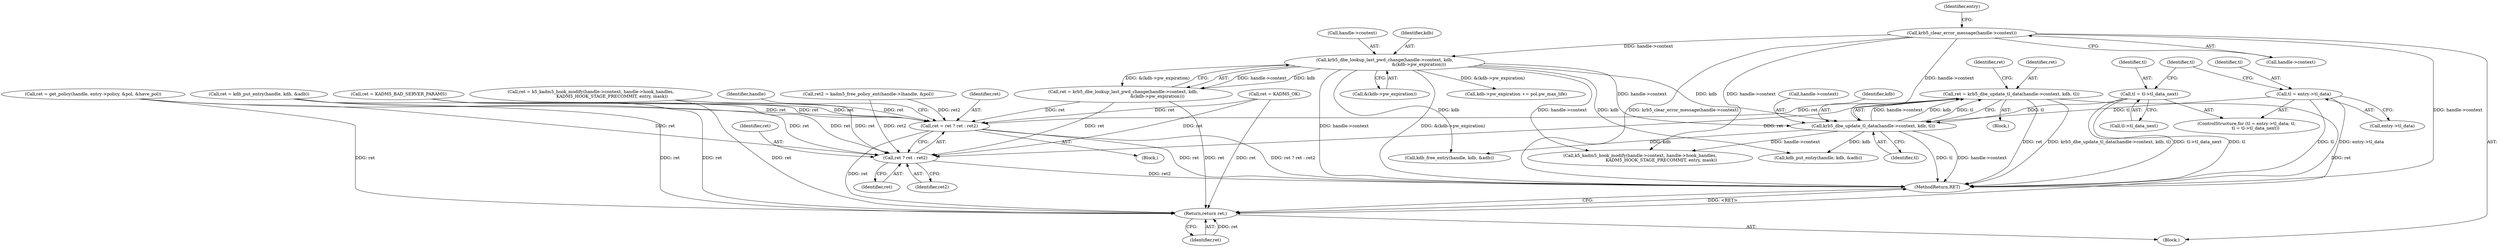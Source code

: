 digraph "0_krb5_b863de7fbf080b15e347a736fdda0a82d42f4f6b_0@API" {
"1000452" [label="(Call,ret = krb5_dbe_update_tl_data(handle->context, kdb, tl))"];
"1000454" [label="(Call,krb5_dbe_update_tl_data(handle->context, kdb, tl))"];
"1000295" [label="(Call,krb5_dbe_lookup_last_pwd_change(handle->context, kdb,\n                                                  &(kdb->pw_expiration)))"];
"1000128" [label="(Call,krb5_clear_error_message(handle->context))"];
"1000446" [label="(Call,tl = tl->tl_data_next)"];
"1000440" [label="(Call,tl = entry->tl_data)"];
"1000542" [label="(Call,ret = ret ? ret : ret2)"];
"1000553" [label="(Return,return ret;)"];
"1000544" [label="(Call,ret ? ret : ret2)"];
"1000439" [label="(ControlStructure,for (tl = entry->tl_data; tl;\n             tl = tl->tl_data_next))"];
"1000448" [label="(Call,tl->tl_data_next)"];
"1000546" [label="(Identifier,ret)"];
"1000442" [label="(Call,entry->tl_data)"];
"1000296" [label="(Call,handle->context)"];
"1000555" [label="(MethodReturn,RET)"];
"1000461" [label="(Identifier,ret)"];
"1000554" [label="(Identifier,ret)"];
"1000533" [label="(Block,)"];
"1000453" [label="(Identifier,ret)"];
"1000446" [label="(Call,tl = tl->tl_data_next)"];
"1000534" [label="(Call,ret2 = kadm5_free_policy_ent(handle->lhandle, &pol))"];
"1000490" [label="(Call,ret = k5_kadm5_hook_modify(handle->context, handle->hook_handles,\n                               KADM5_HOOK_STAGE_PRECOMMIT, entry, mask))"];
"1000300" [label="(Call,&(kdb->pw_expiration))"];
"1000553" [label="(Return,return ret;)"];
"1000293" [label="(Call,ret = krb5_dbe_lookup_last_pwd_change(handle->context, kdb,\n                                                  &(kdb->pw_expiration)))"];
"1000250" [label="(Call,ret = get_policy(handle, entry->policy, &pol, &have_pol))"];
"1000549" [label="(Identifier,handle)"];
"1000505" [label="(Call,ret = kdb_put_entry(handle, kdb, &adb))"];
"1000441" [label="(Identifier,tl)"];
"1000454" [label="(Call,krb5_dbe_update_tl_data(handle->context, kdb, tl))"];
"1000544" [label="(Call,ret ? ret : ret2)"];
"1000129" [label="(Call,handle->context)"];
"1000440" [label="(Call,tl = entry->tl_data)"];
"1000507" [label="(Call,kdb_put_entry(handle, kdb, &adb))"];
"1000295" [label="(Call,krb5_dbe_lookup_last_pwd_change(handle->context, kdb,\n                                                  &(kdb->pw_expiration)))"];
"1000110" [label="(Block,)"];
"1000459" [label="(Identifier,tl)"];
"1000299" [label="(Identifier,kdb)"];
"1000452" [label="(Call,ret = krb5_dbe_update_tl_data(handle->context, kdb, tl))"];
"1000548" [label="(Call,kdb_free_entry(handle, kdb, &adb))"];
"1000445" [label="(Identifier,tl)"];
"1000447" [label="(Identifier,tl)"];
"1000545" [label="(Identifier,ret)"];
"1000527" [label="(Call,ret = KADM5_OK)"];
"1000451" [label="(Block,)"];
"1000455" [label="(Call,handle->context)"];
"1000307" [label="(Call,kdb->pw_expiration += pol.pw_max_life)"];
"1000134" [label="(Identifier,entry)"];
"1000476" [label="(Call,ret = KADM5_BAD_SERVER_PARAMS)"];
"1000542" [label="(Call,ret = ret ? ret : ret2)"];
"1000458" [label="(Identifier,kdb)"];
"1000128" [label="(Call,krb5_clear_error_message(handle->context))"];
"1000543" [label="(Identifier,ret)"];
"1000492" [label="(Call,k5_kadm5_hook_modify(handle->context, handle->hook_handles,\n                               KADM5_HOOK_STAGE_PRECOMMIT, entry, mask))"];
"1000547" [label="(Identifier,ret2)"];
"1000452" -> "1000451"  [label="AST: "];
"1000452" -> "1000454"  [label="CFG: "];
"1000453" -> "1000452"  [label="AST: "];
"1000454" -> "1000452"  [label="AST: "];
"1000461" -> "1000452"  [label="CFG: "];
"1000452" -> "1000555"  [label="DDG: ret"];
"1000452" -> "1000555"  [label="DDG: krb5_dbe_update_tl_data(handle->context, kdb, tl)"];
"1000454" -> "1000452"  [label="DDG: handle->context"];
"1000454" -> "1000452"  [label="DDG: kdb"];
"1000454" -> "1000452"  [label="DDG: tl"];
"1000452" -> "1000542"  [label="DDG: ret"];
"1000452" -> "1000544"  [label="DDG: ret"];
"1000452" -> "1000553"  [label="DDG: ret"];
"1000454" -> "1000459"  [label="CFG: "];
"1000455" -> "1000454"  [label="AST: "];
"1000458" -> "1000454"  [label="AST: "];
"1000459" -> "1000454"  [label="AST: "];
"1000454" -> "1000555"  [label="DDG: handle->context"];
"1000454" -> "1000555"  [label="DDG: tl"];
"1000295" -> "1000454"  [label="DDG: handle->context"];
"1000295" -> "1000454"  [label="DDG: kdb"];
"1000128" -> "1000454"  [label="DDG: handle->context"];
"1000446" -> "1000454"  [label="DDG: tl"];
"1000440" -> "1000454"  [label="DDG: tl"];
"1000454" -> "1000492"  [label="DDG: handle->context"];
"1000454" -> "1000507"  [label="DDG: kdb"];
"1000454" -> "1000548"  [label="DDG: kdb"];
"1000295" -> "1000293"  [label="AST: "];
"1000295" -> "1000300"  [label="CFG: "];
"1000296" -> "1000295"  [label="AST: "];
"1000299" -> "1000295"  [label="AST: "];
"1000300" -> "1000295"  [label="AST: "];
"1000293" -> "1000295"  [label="CFG: "];
"1000295" -> "1000555"  [label="DDG: handle->context"];
"1000295" -> "1000555"  [label="DDG: &(kdb->pw_expiration)"];
"1000295" -> "1000293"  [label="DDG: handle->context"];
"1000295" -> "1000293"  [label="DDG: kdb"];
"1000295" -> "1000293"  [label="DDG: &(kdb->pw_expiration)"];
"1000128" -> "1000295"  [label="DDG: handle->context"];
"1000295" -> "1000307"  [label="DDG: &(kdb->pw_expiration)"];
"1000295" -> "1000492"  [label="DDG: handle->context"];
"1000295" -> "1000507"  [label="DDG: kdb"];
"1000295" -> "1000548"  [label="DDG: kdb"];
"1000128" -> "1000110"  [label="AST: "];
"1000128" -> "1000129"  [label="CFG: "];
"1000129" -> "1000128"  [label="AST: "];
"1000134" -> "1000128"  [label="CFG: "];
"1000128" -> "1000555"  [label="DDG: handle->context"];
"1000128" -> "1000555"  [label="DDG: krb5_clear_error_message(handle->context)"];
"1000128" -> "1000492"  [label="DDG: handle->context"];
"1000446" -> "1000439"  [label="AST: "];
"1000446" -> "1000448"  [label="CFG: "];
"1000447" -> "1000446"  [label="AST: "];
"1000448" -> "1000446"  [label="AST: "];
"1000445" -> "1000446"  [label="CFG: "];
"1000446" -> "1000555"  [label="DDG: tl"];
"1000446" -> "1000555"  [label="DDG: tl->tl_data_next"];
"1000440" -> "1000439"  [label="AST: "];
"1000440" -> "1000442"  [label="CFG: "];
"1000441" -> "1000440"  [label="AST: "];
"1000442" -> "1000440"  [label="AST: "];
"1000445" -> "1000440"  [label="CFG: "];
"1000440" -> "1000555"  [label="DDG: entry->tl_data"];
"1000440" -> "1000555"  [label="DDG: tl"];
"1000542" -> "1000533"  [label="AST: "];
"1000542" -> "1000544"  [label="CFG: "];
"1000543" -> "1000542"  [label="AST: "];
"1000544" -> "1000542"  [label="AST: "];
"1000549" -> "1000542"  [label="CFG: "];
"1000542" -> "1000555"  [label="DDG: ret"];
"1000542" -> "1000555"  [label="DDG: ret ? ret : ret2"];
"1000250" -> "1000542"  [label="DDG: ret"];
"1000527" -> "1000542"  [label="DDG: ret"];
"1000505" -> "1000542"  [label="DDG: ret"];
"1000293" -> "1000542"  [label="DDG: ret"];
"1000476" -> "1000542"  [label="DDG: ret"];
"1000490" -> "1000542"  [label="DDG: ret"];
"1000534" -> "1000542"  [label="DDG: ret2"];
"1000542" -> "1000553"  [label="DDG: ret"];
"1000553" -> "1000110"  [label="AST: "];
"1000553" -> "1000554"  [label="CFG: "];
"1000554" -> "1000553"  [label="AST: "];
"1000555" -> "1000553"  [label="CFG: "];
"1000553" -> "1000555"  [label="DDG: <RET>"];
"1000554" -> "1000553"  [label="DDG: ret"];
"1000250" -> "1000553"  [label="DDG: ret"];
"1000527" -> "1000553"  [label="DDG: ret"];
"1000505" -> "1000553"  [label="DDG: ret"];
"1000293" -> "1000553"  [label="DDG: ret"];
"1000476" -> "1000553"  [label="DDG: ret"];
"1000490" -> "1000553"  [label="DDG: ret"];
"1000544" -> "1000546"  [label="CFG: "];
"1000544" -> "1000547"  [label="CFG: "];
"1000545" -> "1000544"  [label="AST: "];
"1000546" -> "1000544"  [label="AST: "];
"1000547" -> "1000544"  [label="AST: "];
"1000544" -> "1000555"  [label="DDG: ret2"];
"1000250" -> "1000544"  [label="DDG: ret"];
"1000527" -> "1000544"  [label="DDG: ret"];
"1000505" -> "1000544"  [label="DDG: ret"];
"1000293" -> "1000544"  [label="DDG: ret"];
"1000476" -> "1000544"  [label="DDG: ret"];
"1000490" -> "1000544"  [label="DDG: ret"];
"1000534" -> "1000544"  [label="DDG: ret2"];
}
